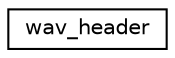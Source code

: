 digraph "Graphical Class Hierarchy"
{
  edge [fontname="Helvetica",fontsize="10",labelfontname="Helvetica",labelfontsize="10"];
  node [fontname="Helvetica",fontsize="10",shape=record];
  rankdir="LR";
  Node0 [label="wav_header",height=0.2,width=0.4,color="black", fillcolor="white", style="filled",URL="$dc/dd5/structwav__header.html",tooltip="This is the wav header, and it contains the technical data of the wav files. "];
}
